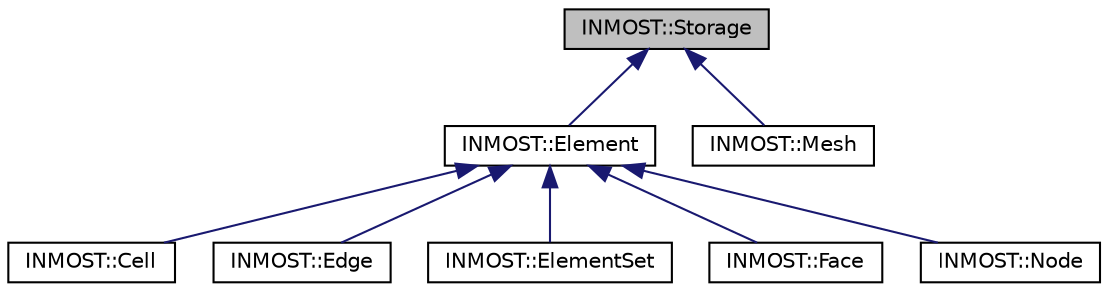 digraph "INMOST::Storage"
{
  edge [fontname="Helvetica",fontsize="10",labelfontname="Helvetica",labelfontsize="10"];
  node [fontname="Helvetica",fontsize="10",shape=record];
  Node1 [label="INMOST::Storage",height=0.2,width=0.4,color="black", fillcolor="grey75", style="filled" fontcolor="black"];
  Node1 -> Node2 [dir="back",color="midnightblue",fontsize="10",style="solid",fontname="Helvetica"];
  Node2 [label="INMOST::Element",height=0.2,width=0.4,color="black", fillcolor="white", style="filled",URL="$classINMOST_1_1Element.html"];
  Node2 -> Node3 [dir="back",color="midnightblue",fontsize="10",style="solid",fontname="Helvetica"];
  Node3 [label="INMOST::Cell",height=0.2,width=0.4,color="black", fillcolor="white", style="filled",URL="$classINMOST_1_1Cell.html"];
  Node2 -> Node4 [dir="back",color="midnightblue",fontsize="10",style="solid",fontname="Helvetica"];
  Node4 [label="INMOST::Edge",height=0.2,width=0.4,color="black", fillcolor="white", style="filled",URL="$classINMOST_1_1Edge.html"];
  Node2 -> Node5 [dir="back",color="midnightblue",fontsize="10",style="solid",fontname="Helvetica"];
  Node5 [label="INMOST::ElementSet",height=0.2,width=0.4,color="black", fillcolor="white", style="filled",URL="$classINMOST_1_1ElementSet.html"];
  Node2 -> Node6 [dir="back",color="midnightblue",fontsize="10",style="solid",fontname="Helvetica"];
  Node6 [label="INMOST::Face",height=0.2,width=0.4,color="black", fillcolor="white", style="filled",URL="$classINMOST_1_1Face.html"];
  Node2 -> Node7 [dir="back",color="midnightblue",fontsize="10",style="solid",fontname="Helvetica"];
  Node7 [label="INMOST::Node",height=0.2,width=0.4,color="black", fillcolor="white", style="filled",URL="$classINMOST_1_1Node.html"];
  Node1 -> Node8 [dir="back",color="midnightblue",fontsize="10",style="solid",fontname="Helvetica"];
  Node8 [label="INMOST::Mesh",height=0.2,width=0.4,color="black", fillcolor="white", style="filled",URL="$classINMOST_1_1Mesh.html"];
}
